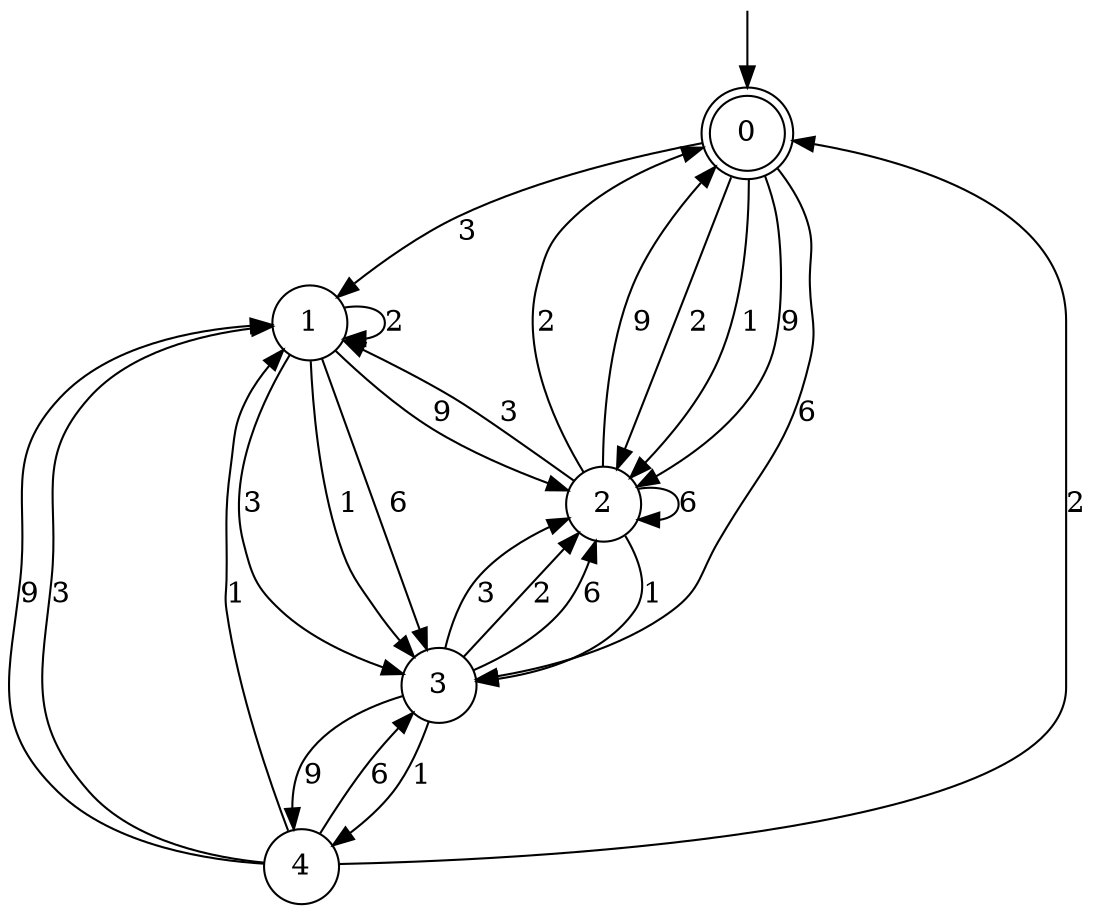 digraph g {

	s0 [shape="doublecircle" label="0"];
	s1 [shape="circle" label="1"];
	s2 [shape="circle" label="2"];
	s3 [shape="circle" label="3"];
	s4 [shape="circle" label="4"];
	s0 -> s1 [label="3"];
	s0 -> s2 [label="2"];
	s0 -> s2 [label="1"];
	s0 -> s3 [label="6"];
	s0 -> s2 [label="9"];
	s1 -> s3 [label="3"];
	s1 -> s1 [label="2"];
	s1 -> s3 [label="1"];
	s1 -> s3 [label="6"];
	s1 -> s2 [label="9"];
	s2 -> s1 [label="3"];
	s2 -> s0 [label="2"];
	s2 -> s3 [label="1"];
	s2 -> s2 [label="6"];
	s2 -> s0 [label="9"];
	s3 -> s2 [label="3"];
	s3 -> s2 [label="2"];
	s3 -> s4 [label="1"];
	s3 -> s2 [label="6"];
	s3 -> s4 [label="9"];
	s4 -> s1 [label="3"];
	s4 -> s0 [label="2"];
	s4 -> s1 [label="1"];
	s4 -> s3 [label="6"];
	s4 -> s1 [label="9"];

__start0 [label="" shape="none" width="0" height="0"];
__start0 -> s0;

}
